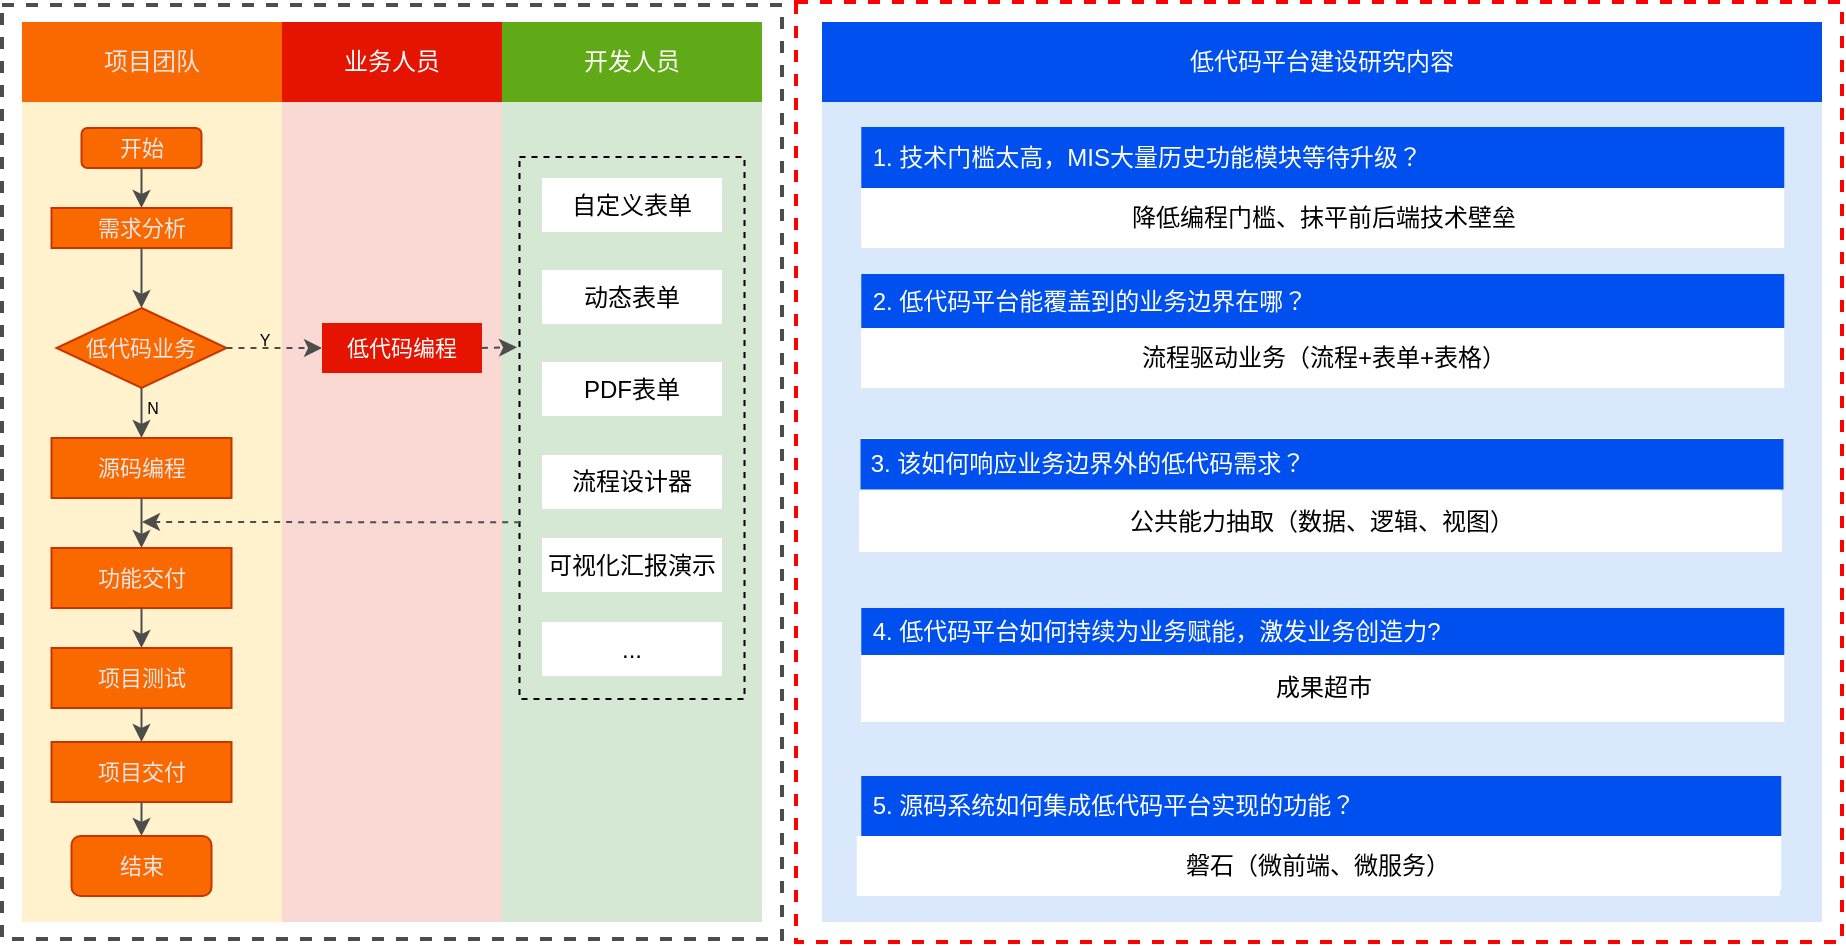 <mxfile version="24.2.5" type="github">
  <diagram name="第 1 页" id="_vYEV3_HqbD5oskshCf3">
    <mxGraphModel dx="2085" dy="693" grid="1" gridSize="10" guides="1" tooltips="1" connect="1" arrows="1" fold="1" page="1" pageScale="1" pageWidth="827" pageHeight="1169" math="0" shadow="0">
      <root>
        <mxCell id="0" />
        <mxCell id="1" parent="0" />
        <mxCell id="oxlV8vseASiHhqJOPdih-38" value="" style="rounded=0;whiteSpace=wrap;html=1;strokeColor=none;fillColor=#dae8fc;" parent="1" vertex="1">
          <mxGeometry x="330" y="390" width="500" height="410" as="geometry" />
        </mxCell>
        <mxCell id="KTXE01B3mc42weGpk_5s-2" value="" style="rounded=0;whiteSpace=wrap;html=1;strokeColor=none;" parent="1" vertex="1">
          <mxGeometry x="349.62" y="727" width="460" height="57" as="geometry" />
        </mxCell>
        <mxCell id="oxlV8vseASiHhqJOPdih-1" value="" style="rounded=0;whiteSpace=wrap;html=1;fillColor=none;strokeColor=#4D4D4D;strokeWidth=2;dashed=1;" parent="1" vertex="1">
          <mxGeometry x="-80" y="341.5" width="390" height="467" as="geometry" />
        </mxCell>
        <mxCell id="oxlV8vseASiHhqJOPdih-26" value="" style="rounded=0;whiteSpace=wrap;html=1;fillColor=#d5e8d4;strokeColor=none;" parent="1" vertex="1">
          <mxGeometry x="170" y="390" width="130" height="410" as="geometry" />
        </mxCell>
        <mxCell id="oxlV8vseASiHhqJOPdih-33" value="" style="rounded=0;whiteSpace=wrap;html=1;fillColor=none;dashed=1;" parent="1" vertex="1">
          <mxGeometry x="178.75" y="417.5" width="112.5" height="271" as="geometry" />
        </mxCell>
        <mxCell id="oxlV8vseASiHhqJOPdih-2" value="业务人员" style="rounded=0;whiteSpace=wrap;html=1;fillColor=#e51400;fontColor=#ffffff;strokeColor=none;" parent="1" vertex="1">
          <mxGeometry x="60" y="350" width="110" height="40" as="geometry" />
        </mxCell>
        <mxCell id="oxlV8vseASiHhqJOPdih-3" value="" style="rounded=0;whiteSpace=wrap;html=1;fillColor=#fad9d5;strokeColor=none;" parent="1" vertex="1">
          <mxGeometry x="60" y="390" width="110" height="410" as="geometry" />
        </mxCell>
        <mxCell id="oxlV8vseASiHhqJOPdih-4" value="&lt;font color=&quot;#e6e6e6&quot;&gt;项目团队&lt;/font&gt;" style="rounded=0;whiteSpace=wrap;html=1;fillColor=#fa6800;strokeColor=none;fontColor=#000000;" parent="1" vertex="1">
          <mxGeometry x="-70" y="350" width="130" height="40" as="geometry" />
        </mxCell>
        <mxCell id="oxlV8vseASiHhqJOPdih-5" value="" style="rounded=0;whiteSpace=wrap;html=1;fillColor=#fff2cc;strokeColor=none;" parent="1" vertex="1">
          <mxGeometry x="-70" y="390" width="130" height="410" as="geometry" />
        </mxCell>
        <mxCell id="oxlV8vseASiHhqJOPdih-6" value="开始" style="rounded=1;whiteSpace=wrap;html=1;strokeColor=#C73500;fontSize=11;fillColor=#fa6800;fontColor=#E6E6E6;" parent="1" vertex="1">
          <mxGeometry x="-40.25" y="403" width="60" height="20" as="geometry" />
        </mxCell>
        <mxCell id="oxlV8vseASiHhqJOPdih-7" value="&lt;font style=&quot;font-size: 11px;&quot;&gt;低代码业务&lt;/font&gt;" style="rhombus;whiteSpace=wrap;html=1;strokeColor=#C73500;fontSize=11;fillColor=#fa6800;fontColor=#E6E6E6;" parent="1" vertex="1">
          <mxGeometry x="-52.75" y="493" width="85" height="40" as="geometry" />
        </mxCell>
        <mxCell id="oxlV8vseASiHhqJOPdih-8" value="需求分析" style="rounded=0;whiteSpace=wrap;html=1;strokeColor=#C73500;fontSize=11;fillColor=#fa6800;fontColor=#E6E6E6;" parent="1" vertex="1">
          <mxGeometry x="-55.25" y="443" width="90" height="20" as="geometry" />
        </mxCell>
        <mxCell id="oxlV8vseASiHhqJOPdih-9" value="结束" style="rounded=1;whiteSpace=wrap;html=1;strokeColor=#C73500;fontSize=11;fillColor=#fa6800;fontColor=#E6E6E6;" parent="1" vertex="1">
          <mxGeometry x="-45.25" y="757" width="70" height="30" as="geometry" />
        </mxCell>
        <mxCell id="oxlV8vseASiHhqJOPdih-10" value="项目测试" style="rounded=0;whiteSpace=wrap;html=1;strokeColor=#C73500;fontSize=11;fillColor=#fa6800;fontColor=#E6E6E6;" parent="1" vertex="1">
          <mxGeometry x="-55.25" y="663" width="90" height="30" as="geometry" />
        </mxCell>
        <mxCell id="oxlV8vseASiHhqJOPdih-11" value="源码编程" style="rounded=0;whiteSpace=wrap;html=1;strokeColor=#C73500;fontSize=11;fillColor=#fa6800;fontColor=#E6E6E6;" parent="1" vertex="1">
          <mxGeometry x="-55.25" y="558" width="90" height="30" as="geometry" />
        </mxCell>
        <mxCell id="oxlV8vseASiHhqJOPdih-12" value="项目交付" style="rounded=0;whiteSpace=wrap;html=1;strokeColor=#C73500;fontSize=11;fillColor=#fa6800;fontColor=#E6E6E6;" parent="1" vertex="1">
          <mxGeometry x="-55.25" y="710" width="90" height="30" as="geometry" />
        </mxCell>
        <mxCell id="oxlV8vseASiHhqJOPdih-13" value="" style="endArrow=classic;html=1;rounded=0;strokeColor=#4D4D4D;" parent="1" source="oxlV8vseASiHhqJOPdih-6" target="oxlV8vseASiHhqJOPdih-8" edge="1">
          <mxGeometry width="50" height="50" relative="1" as="geometry">
            <mxPoint x="184.75" y="543" as="sourcePoint" />
            <mxPoint x="234.75" y="493" as="targetPoint" />
          </mxGeometry>
        </mxCell>
        <mxCell id="oxlV8vseASiHhqJOPdih-14" value="" style="endArrow=classic;html=1;rounded=0;exitX=0.5;exitY=1;exitDx=0;exitDy=0;entryX=0.5;entryY=0;entryDx=0;entryDy=0;strokeColor=#4D4D4D;" parent="1" source="oxlV8vseASiHhqJOPdih-8" target="oxlV8vseASiHhqJOPdih-7" edge="1">
          <mxGeometry width="50" height="50" relative="1" as="geometry">
            <mxPoint x="-10.49" y="483" as="sourcePoint" />
            <mxPoint x="-10.49" y="503" as="targetPoint" />
          </mxGeometry>
        </mxCell>
        <mxCell id="oxlV8vseASiHhqJOPdih-15" value="" style="endArrow=classic;html=1;rounded=0;exitX=0.5;exitY=1;exitDx=0;exitDy=0;strokeColor=#4D4D4D;" parent="1" source="oxlV8vseASiHhqJOPdih-7" target="oxlV8vseASiHhqJOPdih-11" edge="1">
          <mxGeometry width="50" height="50" relative="1" as="geometry">
            <mxPoint x="-0.25" y="493" as="sourcePoint" />
            <mxPoint x="-0.25" y="513" as="targetPoint" />
          </mxGeometry>
        </mxCell>
        <mxCell id="oxlV8vseASiHhqJOPdih-16" value="N" style="edgeLabel;html=1;align=center;verticalAlign=middle;resizable=0;points=[];labelBackgroundColor=none;fontSize=8;" parent="oxlV8vseASiHhqJOPdih-15" vertex="1" connectable="0">
          <mxGeometry x="-0.22" relative="1" as="geometry">
            <mxPoint x="5" as="offset" />
          </mxGeometry>
        </mxCell>
        <mxCell id="oxlV8vseASiHhqJOPdih-17" value="" style="endArrow=classic;html=1;rounded=0;exitX=0.5;exitY=1;exitDx=0;exitDy=0;entryX=0.5;entryY=0;entryDx=0;entryDy=0;strokeColor=#4D4D4D;" parent="1" source="oxlV8vseASiHhqJOPdih-11" target="oxlV8vseASiHhqJOPdih-20" edge="1">
          <mxGeometry width="50" height="50" relative="1" as="geometry">
            <mxPoint x="-0.25" y="563" as="sourcePoint" />
            <mxPoint x="-0.25" y="593" as="targetPoint" />
          </mxGeometry>
        </mxCell>
        <mxCell id="oxlV8vseASiHhqJOPdih-18" value="" style="endArrow=classic;html=1;rounded=0;exitX=0.5;exitY=1;exitDx=0;exitDy=0;entryX=0.5;entryY=0;entryDx=0;entryDy=0;strokeColor=#4D4D4D;" parent="1" source="oxlV8vseASiHhqJOPdih-10" target="oxlV8vseASiHhqJOPdih-12" edge="1">
          <mxGeometry width="50" height="50" relative="1" as="geometry">
            <mxPoint x="-0.25" y="623" as="sourcePoint" />
            <mxPoint x="-0.25" y="653" as="targetPoint" />
          </mxGeometry>
        </mxCell>
        <mxCell id="oxlV8vseASiHhqJOPdih-19" value="" style="endArrow=classic;html=1;rounded=0;exitX=0.5;exitY=1;exitDx=0;exitDy=0;entryX=0.5;entryY=0;entryDx=0;entryDy=0;strokeColor=#4D4D4D;" parent="1" source="oxlV8vseASiHhqJOPdih-12" target="oxlV8vseASiHhqJOPdih-9" edge="1">
          <mxGeometry width="50" height="50" relative="1" as="geometry">
            <mxPoint x="-0.25" y="683" as="sourcePoint" />
            <mxPoint x="-0.25" y="703" as="targetPoint" />
          </mxGeometry>
        </mxCell>
        <mxCell id="oxlV8vseASiHhqJOPdih-20" value="功能交付" style="rounded=0;whiteSpace=wrap;html=1;strokeColor=#C73500;fontSize=11;fillColor=#fa6800;fontColor=#E6E6E6;" parent="1" vertex="1">
          <mxGeometry x="-55.25" y="613" width="90" height="30" as="geometry" />
        </mxCell>
        <mxCell id="oxlV8vseASiHhqJOPdih-21" value="" style="endArrow=classic;html=1;rounded=0;exitX=0.5;exitY=1;exitDx=0;exitDy=0;entryX=0.5;entryY=0;entryDx=0;entryDy=0;strokeColor=#4D4D4D;" parent="1" source="oxlV8vseASiHhqJOPdih-20" target="oxlV8vseASiHhqJOPdih-10" edge="1">
          <mxGeometry width="50" height="50" relative="1" as="geometry">
            <mxPoint x="-10.49" y="643" as="sourcePoint" />
            <mxPoint x="-10.49" y="660" as="targetPoint" />
          </mxGeometry>
        </mxCell>
        <mxCell id="oxlV8vseASiHhqJOPdih-22" value="低代码编程" style="rounded=0;whiteSpace=wrap;html=1;fillColor=#e51400;fontColor=#ffffff;strokeColor=none;fontSize=11;" parent="1" vertex="1">
          <mxGeometry x="80" y="500.5" width="80" height="25" as="geometry" />
        </mxCell>
        <mxCell id="oxlV8vseASiHhqJOPdih-23" value="" style="endArrow=classic;html=1;rounded=0;entryX=0;entryY=0.5;entryDx=0;entryDy=0;exitX=1;exitY=0.5;exitDx=0;exitDy=0;strokeColor=#4D4D4D;dashed=1;" parent="1" source="oxlV8vseASiHhqJOPdih-7" target="oxlV8vseASiHhqJOPdih-22" edge="1">
          <mxGeometry width="50" height="50" relative="1" as="geometry">
            <mxPoint x="25" y="490" as="sourcePoint" />
            <mxPoint x="25" y="510" as="targetPoint" />
          </mxGeometry>
        </mxCell>
        <mxCell id="oxlV8vseASiHhqJOPdih-24" value="Y" style="edgeLabel;html=1;align=center;verticalAlign=middle;resizable=0;points=[];labelBackgroundColor=none;fontSize=8;" parent="oxlV8vseASiHhqJOPdih-23" vertex="1" connectable="0">
          <mxGeometry x="-0.455" relative="1" as="geometry">
            <mxPoint x="5" y="-4" as="offset" />
          </mxGeometry>
        </mxCell>
        <mxCell id="oxlV8vseASiHhqJOPdih-25" value="开发人员" style="rounded=0;whiteSpace=wrap;html=1;fillColor=#60a917;fontColor=#ffffff;strokeColor=none;" parent="1" vertex="1">
          <mxGeometry x="170" y="350" width="130" height="40" as="geometry" />
        </mxCell>
        <mxCell id="oxlV8vseASiHhqJOPdih-27" value="自定义表单" style="rounded=0;whiteSpace=wrap;html=1;strokeColor=none;" parent="1" vertex="1">
          <mxGeometry x="190" y="428" width="90" height="27" as="geometry" />
        </mxCell>
        <mxCell id="oxlV8vseASiHhqJOPdih-28" value="动态表单" style="rounded=0;whiteSpace=wrap;html=1;strokeColor=none;" parent="1" vertex="1">
          <mxGeometry x="190" y="474" width="90" height="27" as="geometry" />
        </mxCell>
        <mxCell id="oxlV8vseASiHhqJOPdih-29" value="PDF表单" style="rounded=0;whiteSpace=wrap;html=1;strokeColor=none;" parent="1" vertex="1">
          <mxGeometry x="190" y="520" width="90" height="27" as="geometry" />
        </mxCell>
        <mxCell id="oxlV8vseASiHhqJOPdih-30" value="流程设计器" style="rounded=0;whiteSpace=wrap;html=1;strokeColor=none;" parent="1" vertex="1">
          <mxGeometry x="190" y="566.5" width="90" height="27" as="geometry" />
        </mxCell>
        <mxCell id="oxlV8vseASiHhqJOPdih-31" value="可视化汇报演示" style="rounded=0;whiteSpace=wrap;html=1;strokeColor=none;" parent="1" vertex="1">
          <mxGeometry x="190" y="608" width="90" height="27" as="geometry" />
        </mxCell>
        <mxCell id="oxlV8vseASiHhqJOPdih-32" value="..." style="rounded=0;whiteSpace=wrap;html=1;strokeColor=none;" parent="1" vertex="1">
          <mxGeometry x="190" y="650" width="90" height="27" as="geometry" />
        </mxCell>
        <mxCell id="oxlV8vseASiHhqJOPdih-34" value="" style="endArrow=classic;html=1;rounded=0;entryX=-0.011;entryY=0.351;entryDx=0;entryDy=0;exitX=1;exitY=0.5;exitDx=0;exitDy=0;strokeColor=#4D4D4D;entryPerimeter=0;dashed=1;" parent="1" source="oxlV8vseASiHhqJOPdih-22" target="oxlV8vseASiHhqJOPdih-33" edge="1">
          <mxGeometry width="50" height="50" relative="1" as="geometry">
            <mxPoint x="42" y="523" as="sourcePoint" />
            <mxPoint x="90" y="523" as="targetPoint" />
          </mxGeometry>
        </mxCell>
        <mxCell id="oxlV8vseASiHhqJOPdih-35" value="" style="endArrow=classic;html=1;rounded=0;exitX=0.003;exitY=0.674;exitDx=0;exitDy=0;strokeColor=#4D4D4D;exitPerimeter=0;dashed=1;" parent="1" source="oxlV8vseASiHhqJOPdih-33" edge="1">
          <mxGeometry width="50" height="50" relative="1" as="geometry">
            <mxPoint y="598" as="sourcePoint" />
            <mxPoint x="-10" y="600" as="targetPoint" />
          </mxGeometry>
        </mxCell>
        <mxCell id="oxlV8vseASiHhqJOPdih-36" value="" style="rounded=0;whiteSpace=wrap;html=1;fillColor=none;strokeColor=#FF0000;strokeWidth=2;dashed=1;" parent="1" vertex="1">
          <mxGeometry x="317" y="340" width="523" height="470" as="geometry" />
        </mxCell>
        <mxCell id="oxlV8vseASiHhqJOPdih-37" value="低代码平台建设研究内容" style="rounded=0;whiteSpace=wrap;html=1;fillColor=#0050ef;fontColor=#ffffff;strokeColor=none;" parent="1" vertex="1">
          <mxGeometry x="330" y="350" width="500" height="40" as="geometry" />
        </mxCell>
        <mxCell id="oxlV8vseASiHhqJOPdih-39" value="" style="rounded=0;whiteSpace=wrap;html=1;strokeColor=none;" parent="1" vertex="1">
          <mxGeometry x="349.63" y="476" width="460" height="57" as="geometry" />
        </mxCell>
        <mxCell id="oxlV8vseASiHhqJOPdih-40" value="" style="rounded=0;whiteSpace=wrap;html=1;strokeColor=none;" parent="1" vertex="1">
          <mxGeometry x="349.63" y="643" width="460" height="57" as="geometry" />
        </mxCell>
        <mxCell id="oxlV8vseASiHhqJOPdih-41" value="" style="rounded=0;whiteSpace=wrap;html=1;strokeColor=none;" parent="1" vertex="1">
          <mxGeometry x="349.63" y="402.5" width="460" height="57" as="geometry" />
        </mxCell>
        <mxCell id="oxlV8vseASiHhqJOPdih-42" value="" style="rounded=0;whiteSpace=wrap;html=1;strokeColor=none;" parent="1" vertex="1">
          <mxGeometry x="349.25" y="558" width="460" height="57" as="geometry" />
        </mxCell>
        <mxCell id="oxlV8vseASiHhqJOPdih-43" value="&amp;nbsp;2. 低代码平台能覆盖到的业务边界在哪？" style="rounded=0;whiteSpace=wrap;html=1;fillColor=#0050ef;fontColor=#ffffff;strokeColor=none;align=left;" parent="1" vertex="1">
          <mxGeometry x="349.63" y="476" width="461.5" height="27" as="geometry" />
        </mxCell>
        <mxCell id="oxlV8vseASiHhqJOPdih-44" value="流程驱动业务（流程+表单+表格）" style="rounded=0;whiteSpace=wrap;html=1;align=center;strokeColor=none;" parent="1" vertex="1">
          <mxGeometry x="349.63" y="503" width="461.5" height="30" as="geometry" />
        </mxCell>
        <mxCell id="oxlV8vseASiHhqJOPdih-45" value="&amp;nbsp;4. 低代码平台如何持续为业务赋能，激发业务创造力?" style="rounded=0;whiteSpace=wrap;html=1;fillColor=#0050ef;fontColor=#ffffff;strokeColor=none;align=left;" parent="1" vertex="1">
          <mxGeometry x="349.63" y="643" width="461.5" height="23.5" as="geometry" />
        </mxCell>
        <mxCell id="oxlV8vseASiHhqJOPdih-46" value="&amp;nbsp;1. 技术门槛太高，MIS大量历史功能模块等待升级？" style="rounded=0;whiteSpace=wrap;html=1;fillColor=#0050ef;fontColor=#ffffff;strokeColor=none;align=left;" parent="1" vertex="1">
          <mxGeometry x="349.63" y="402.5" width="461.5" height="30.5" as="geometry" />
        </mxCell>
        <mxCell id="oxlV8vseASiHhqJOPdih-47" value="&amp;nbsp;3. 该如何响应业务边界外的低代码需求？" style="rounded=0;whiteSpace=wrap;html=1;fillColor=#0050ef;fontColor=#ffffff;strokeColor=none;align=left;" parent="1" vertex="1">
          <mxGeometry x="349.25" y="558.5" width="461.5" height="25.25" as="geometry" />
        </mxCell>
        <mxCell id="oxlV8vseASiHhqJOPdih-49" value="&amp;nbsp;5. 源码系统如何集成低代码平台实现的功能？" style="rounded=0;whiteSpace=wrap;html=1;fillColor=#0050ef;fontColor=#ffffff;strokeColor=none;align=left;" parent="1" vertex="1">
          <mxGeometry x="349.62" y="727" width="460" height="30" as="geometry" />
        </mxCell>
        <mxCell id="KTXE01B3mc42weGpk_5s-3" value="公共能力抽取（数据、逻辑、视图）" style="rounded=0;whiteSpace=wrap;html=1;align=center;strokeColor=none;" parent="1" vertex="1">
          <mxGeometry x="348.5" y="585" width="461.5" height="30" as="geometry" />
        </mxCell>
        <mxCell id="KTXE01B3mc42weGpk_5s-4" value="成果超市" style="rounded=0;whiteSpace=wrap;html=1;align=center;strokeColor=none;" parent="1" vertex="1">
          <mxGeometry x="349.63" y="666.5" width="461.5" height="33.5" as="geometry" />
        </mxCell>
        <mxCell id="KTXE01B3mc42weGpk_5s-7" value="降低编程门槛、抹平前后端技术壁垒" style="rounded=0;whiteSpace=wrap;html=1;align=center;strokeColor=none;" parent="1" vertex="1">
          <mxGeometry x="349.63" y="433" width="461.5" height="30" as="geometry" />
        </mxCell>
        <mxCell id="KTXE01B3mc42weGpk_5s-8" value="磐石（微前端、微服务）" style="rounded=0;whiteSpace=wrap;html=1;align=center;strokeColor=none;" parent="1" vertex="1">
          <mxGeometry x="347.37" y="757" width="461.5" height="30" as="geometry" />
        </mxCell>
      </root>
    </mxGraphModel>
  </diagram>
</mxfile>
